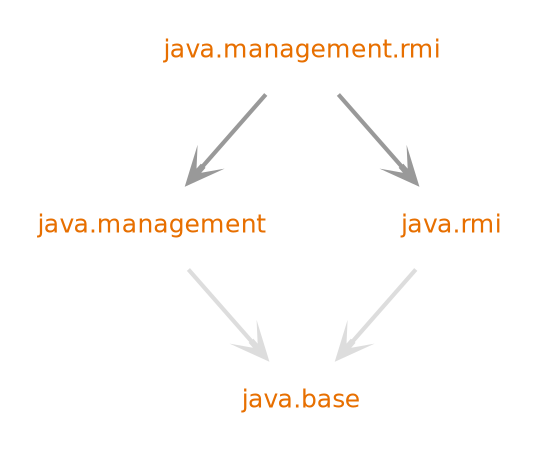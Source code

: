 digraph "java.management.rmi" {
  nodesep=.5;
  ranksep=0.600000;
  pencolor=transparent;
  node [shape=plaintext, fontcolor="#000000", fontname="DejaVuSans", fontsize=12, margin=".2,.2"];
  edge [penwidth=2, color="#999999", arrowhead=open, arrowsize=1];
  {rank=same "java.management"}
  subgraph se {
  "java.base" [fontcolor="#e76f00", group=java];
  "java.management" [fontcolor="#e76f00", group=java];
  "java.management.rmi" [fontcolor="#e76f00", group=java];
  "java.rmi" [fontcolor="#e76f00", group=java];
  }
  subgraph jdk {
  }
  "java.management" -> "java.base" [color="#dddddd", weight=10];
  "java.management.rmi" -> "java.rmi" [weight=10];
  "java.management.rmi" -> "java.management" [weight=10];
  "java.rmi" -> "java.base" [color="#dddddd", weight=10];
}
